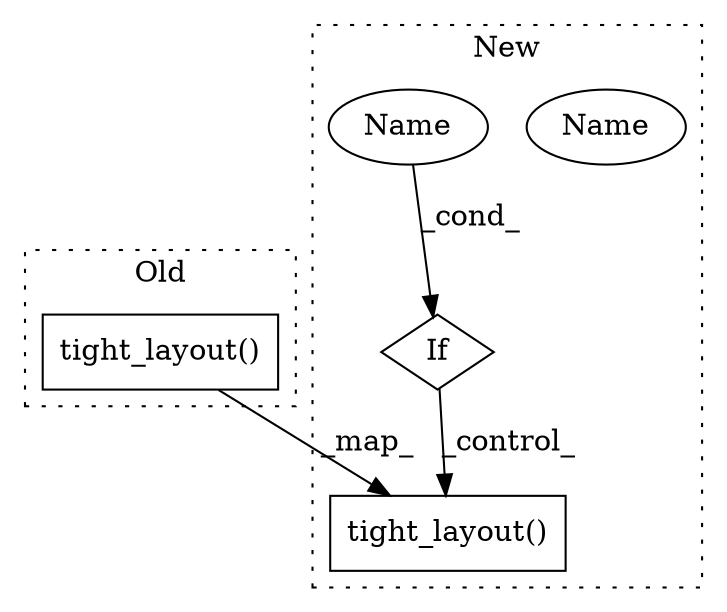digraph G {
subgraph cluster0 {
1 [label="tight_layout()" a="75" s="8715" l="18" shape="box"];
label = "Old";
style="dotted";
}
subgraph cluster1 {
2 [label="tight_layout()" a="75" s="11530" l="18" shape="box"];
3 [label="If" a="96" s="10684" l="3" shape="diamond"];
4 [label="Name" a="87" s="10687" l="15" shape="ellipse"];
5 [label="Name" a="87" s="10687" l="15" shape="ellipse"];
label = "New";
style="dotted";
}
1 -> 2 [label="_map_"];
3 -> 2 [label="_control_"];
5 -> 3 [label="_cond_"];
}